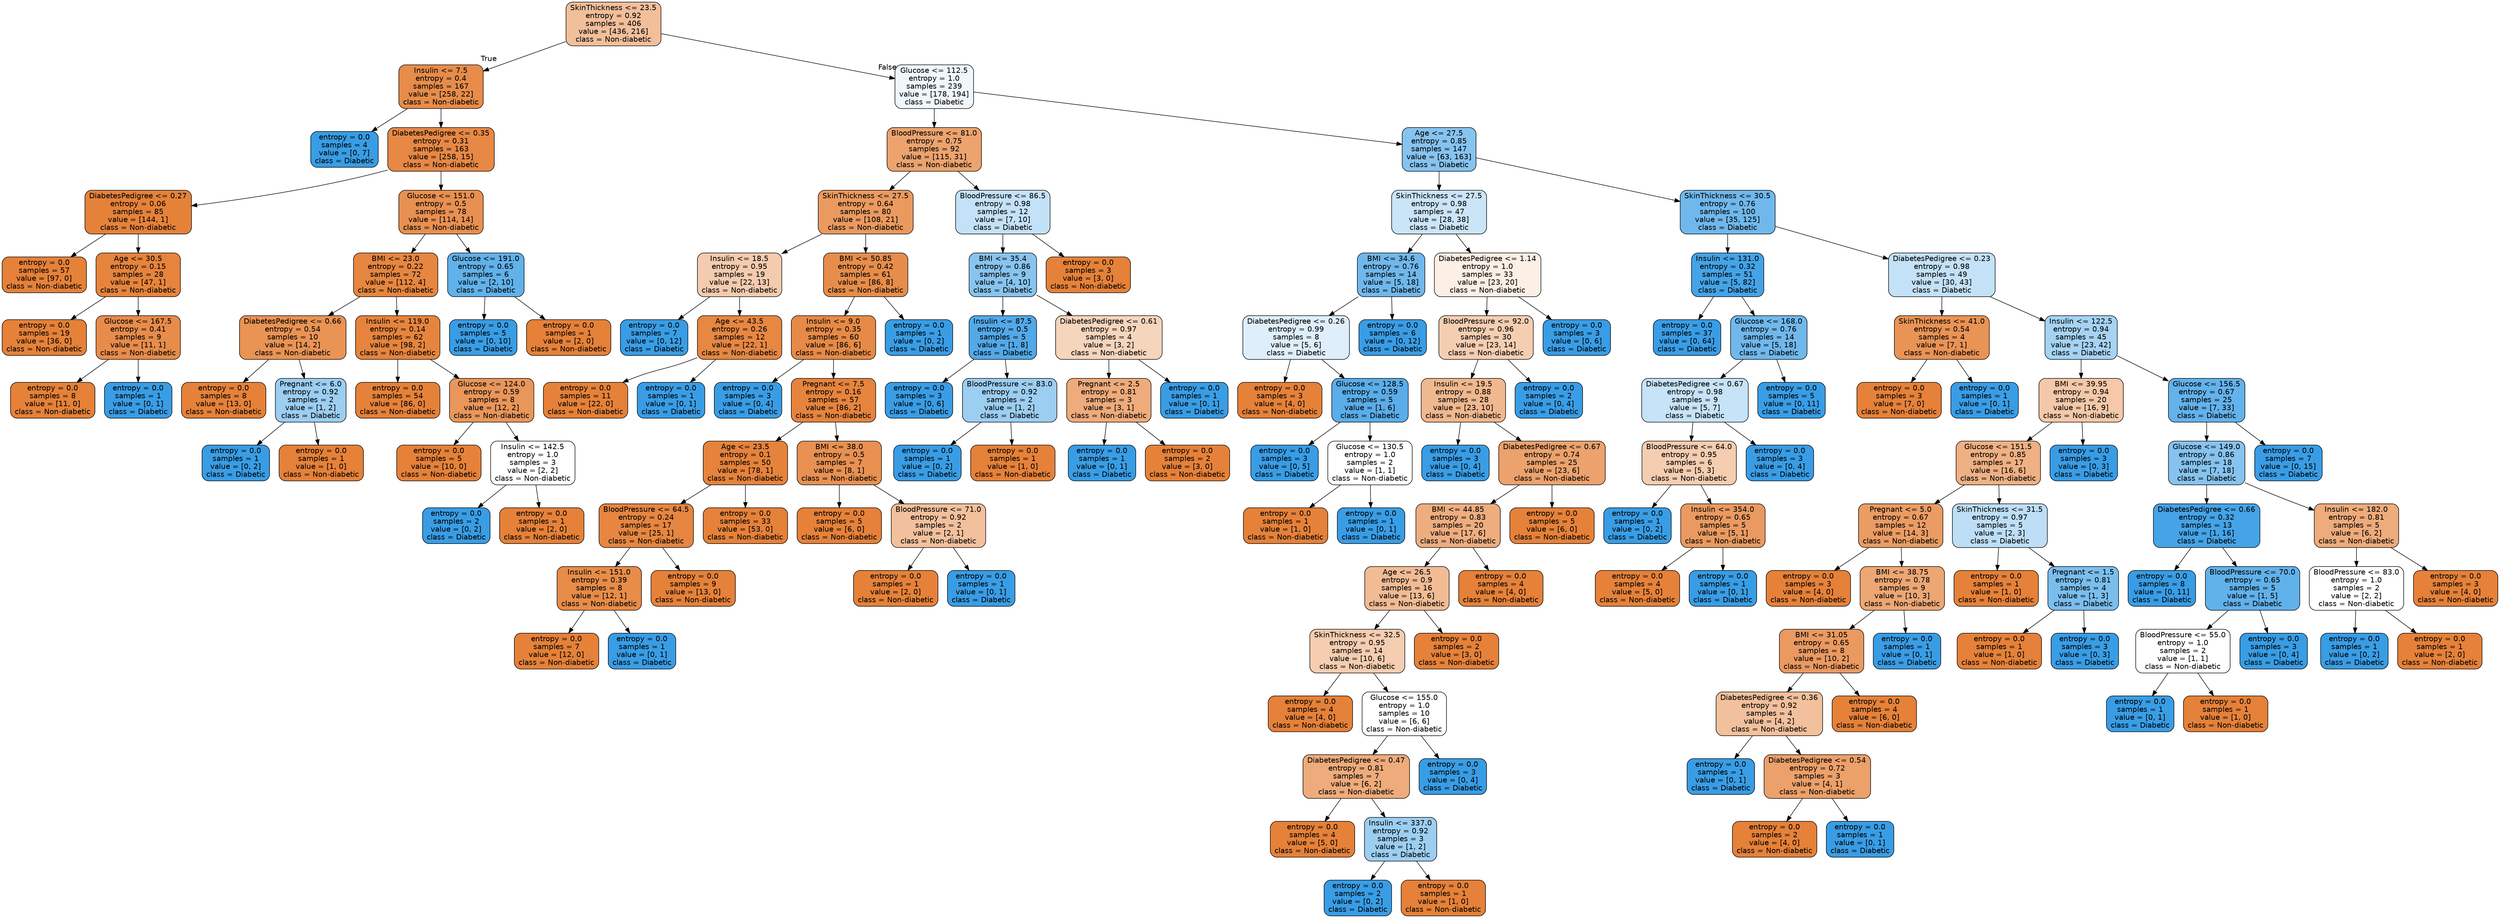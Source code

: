 digraph Tree {
node [shape=box, style="filled, rounded", color="black", fontname=helvetica] ;
edge [fontname=helvetica] ;
0 [label="SkinThickness <= 23.5\nentropy = 0.92\nsamples = 406\nvalue = [436, 216]\nclass = Non-diabetic", fillcolor="#f2bf9b"] ;
1 [label="Insulin <= 7.5\nentropy = 0.4\nsamples = 167\nvalue = [258, 22]\nclass = Non-diabetic", fillcolor="#e78c4a"] ;
0 -> 1 [labeldistance=2.5, labelangle=45, headlabel="True"] ;
2 [label="entropy = 0.0\nsamples = 4\nvalue = [0, 7]\nclass = Diabetic", fillcolor="#399de5"] ;
1 -> 2 ;
3 [label="DiabetesPedigree <= 0.35\nentropy = 0.31\nsamples = 163\nvalue = [258, 15]\nclass = Non-diabetic", fillcolor="#e78845"] ;
1 -> 3 ;
4 [label="DiabetesPedigree <= 0.27\nentropy = 0.06\nsamples = 85\nvalue = [144, 1]\nclass = Non-diabetic", fillcolor="#e5823a"] ;
3 -> 4 ;
5 [label="entropy = 0.0\nsamples = 57\nvalue = [97, 0]\nclass = Non-diabetic", fillcolor="#e58139"] ;
4 -> 5 ;
6 [label="Age <= 30.5\nentropy = 0.15\nsamples = 28\nvalue = [47, 1]\nclass = Non-diabetic", fillcolor="#e6843d"] ;
4 -> 6 ;
7 [label="entropy = 0.0\nsamples = 19\nvalue = [36, 0]\nclass = Non-diabetic", fillcolor="#e58139"] ;
6 -> 7 ;
8 [label="Glucose <= 167.5\nentropy = 0.41\nsamples = 9\nvalue = [11, 1]\nclass = Non-diabetic", fillcolor="#e78c4b"] ;
6 -> 8 ;
9 [label="entropy = 0.0\nsamples = 8\nvalue = [11, 0]\nclass = Non-diabetic", fillcolor="#e58139"] ;
8 -> 9 ;
10 [label="entropy = 0.0\nsamples = 1\nvalue = [0, 1]\nclass = Diabetic", fillcolor="#399de5"] ;
8 -> 10 ;
11 [label="Glucose <= 151.0\nentropy = 0.5\nsamples = 78\nvalue = [114, 14]\nclass = Non-diabetic", fillcolor="#e89051"] ;
3 -> 11 ;
12 [label="BMI <= 23.0\nentropy = 0.22\nsamples = 72\nvalue = [112, 4]\nclass = Non-diabetic", fillcolor="#e68640"] ;
11 -> 12 ;
13 [label="DiabetesPedigree <= 0.66\nentropy = 0.54\nsamples = 10\nvalue = [14, 2]\nclass = Non-diabetic", fillcolor="#e99355"] ;
12 -> 13 ;
14 [label="entropy = 0.0\nsamples = 8\nvalue = [13, 0]\nclass = Non-diabetic", fillcolor="#e58139"] ;
13 -> 14 ;
15 [label="Pregnant <= 6.0\nentropy = 0.92\nsamples = 2\nvalue = [1, 2]\nclass = Diabetic", fillcolor="#9ccef2"] ;
13 -> 15 ;
16 [label="entropy = 0.0\nsamples = 1\nvalue = [0, 2]\nclass = Diabetic", fillcolor="#399de5"] ;
15 -> 16 ;
17 [label="entropy = 0.0\nsamples = 1\nvalue = [1, 0]\nclass = Non-diabetic", fillcolor="#e58139"] ;
15 -> 17 ;
18 [label="Insulin <= 119.0\nentropy = 0.14\nsamples = 62\nvalue = [98, 2]\nclass = Non-diabetic", fillcolor="#e6843d"] ;
12 -> 18 ;
19 [label="entropy = 0.0\nsamples = 54\nvalue = [86, 0]\nclass = Non-diabetic", fillcolor="#e58139"] ;
18 -> 19 ;
20 [label="Glucose <= 124.0\nentropy = 0.59\nsamples = 8\nvalue = [12, 2]\nclass = Non-diabetic", fillcolor="#e9965a"] ;
18 -> 20 ;
21 [label="entropy = 0.0\nsamples = 5\nvalue = [10, 0]\nclass = Non-diabetic", fillcolor="#e58139"] ;
20 -> 21 ;
22 [label="Insulin <= 142.5\nentropy = 1.0\nsamples = 3\nvalue = [2, 2]\nclass = Non-diabetic", fillcolor="#ffffff"] ;
20 -> 22 ;
23 [label="entropy = 0.0\nsamples = 2\nvalue = [0, 2]\nclass = Diabetic", fillcolor="#399de5"] ;
22 -> 23 ;
24 [label="entropy = 0.0\nsamples = 1\nvalue = [2, 0]\nclass = Non-diabetic", fillcolor="#e58139"] ;
22 -> 24 ;
25 [label="Glucose <= 191.0\nentropy = 0.65\nsamples = 6\nvalue = [2, 10]\nclass = Diabetic", fillcolor="#61b1ea"] ;
11 -> 25 ;
26 [label="entropy = 0.0\nsamples = 5\nvalue = [0, 10]\nclass = Diabetic", fillcolor="#399de5"] ;
25 -> 26 ;
27 [label="entropy = 0.0\nsamples = 1\nvalue = [2, 0]\nclass = Non-diabetic", fillcolor="#e58139"] ;
25 -> 27 ;
28 [label="Glucose <= 112.5\nentropy = 1.0\nsamples = 239\nvalue = [178, 194]\nclass = Diabetic", fillcolor="#eff7fd"] ;
0 -> 28 [labeldistance=2.5, labelangle=-45, headlabel="False"] ;
29 [label="BloodPressure <= 81.0\nentropy = 0.75\nsamples = 92\nvalue = [115, 31]\nclass = Non-diabetic", fillcolor="#eca36e"] ;
28 -> 29 ;
30 [label="SkinThickness <= 27.5\nentropy = 0.64\nsamples = 80\nvalue = [108, 21]\nclass = Non-diabetic", fillcolor="#ea9a5f"] ;
29 -> 30 ;
31 [label="Insulin <= 18.5\nentropy = 0.95\nsamples = 19\nvalue = [22, 13]\nclass = Non-diabetic", fillcolor="#f4cbae"] ;
30 -> 31 ;
32 [label="entropy = 0.0\nsamples = 7\nvalue = [0, 12]\nclass = Diabetic", fillcolor="#399de5"] ;
31 -> 32 ;
33 [label="Age <= 43.5\nentropy = 0.26\nsamples = 12\nvalue = [22, 1]\nclass = Non-diabetic", fillcolor="#e68742"] ;
31 -> 33 ;
34 [label="entropy = 0.0\nsamples = 11\nvalue = [22, 0]\nclass = Non-diabetic", fillcolor="#e58139"] ;
33 -> 34 ;
35 [label="entropy = 0.0\nsamples = 1\nvalue = [0, 1]\nclass = Diabetic", fillcolor="#399de5"] ;
33 -> 35 ;
36 [label="BMI <= 50.85\nentropy = 0.42\nsamples = 61\nvalue = [86, 8]\nclass = Non-diabetic", fillcolor="#e78d4b"] ;
30 -> 36 ;
37 [label="Insulin <= 9.0\nentropy = 0.35\nsamples = 60\nvalue = [86, 6]\nclass = Non-diabetic", fillcolor="#e78a47"] ;
36 -> 37 ;
38 [label="entropy = 0.0\nsamples = 3\nvalue = [0, 4]\nclass = Diabetic", fillcolor="#399de5"] ;
37 -> 38 ;
39 [label="Pregnant <= 7.5\nentropy = 0.16\nsamples = 57\nvalue = [86, 2]\nclass = Non-diabetic", fillcolor="#e6843e"] ;
37 -> 39 ;
40 [label="Age <= 23.5\nentropy = 0.1\nsamples = 50\nvalue = [78, 1]\nclass = Non-diabetic", fillcolor="#e5833c"] ;
39 -> 40 ;
41 [label="BloodPressure <= 64.5\nentropy = 0.24\nsamples = 17\nvalue = [25, 1]\nclass = Non-diabetic", fillcolor="#e68641"] ;
40 -> 41 ;
42 [label="Insulin <= 151.0\nentropy = 0.39\nsamples = 8\nvalue = [12, 1]\nclass = Non-diabetic", fillcolor="#e78c49"] ;
41 -> 42 ;
43 [label="entropy = 0.0\nsamples = 7\nvalue = [12, 0]\nclass = Non-diabetic", fillcolor="#e58139"] ;
42 -> 43 ;
44 [label="entropy = 0.0\nsamples = 1\nvalue = [0, 1]\nclass = Diabetic", fillcolor="#399de5"] ;
42 -> 44 ;
45 [label="entropy = 0.0\nsamples = 9\nvalue = [13, 0]\nclass = Non-diabetic", fillcolor="#e58139"] ;
41 -> 45 ;
46 [label="entropy = 0.0\nsamples = 33\nvalue = [53, 0]\nclass = Non-diabetic", fillcolor="#e58139"] ;
40 -> 46 ;
47 [label="BMI <= 38.0\nentropy = 0.5\nsamples = 7\nvalue = [8, 1]\nclass = Non-diabetic", fillcolor="#e89152"] ;
39 -> 47 ;
48 [label="entropy = 0.0\nsamples = 5\nvalue = [6, 0]\nclass = Non-diabetic", fillcolor="#e58139"] ;
47 -> 48 ;
49 [label="BloodPressure <= 71.0\nentropy = 0.92\nsamples = 2\nvalue = [2, 1]\nclass = Non-diabetic", fillcolor="#f2c09c"] ;
47 -> 49 ;
50 [label="entropy = 0.0\nsamples = 1\nvalue = [2, 0]\nclass = Non-diabetic", fillcolor="#e58139"] ;
49 -> 50 ;
51 [label="entropy = 0.0\nsamples = 1\nvalue = [0, 1]\nclass = Diabetic", fillcolor="#399de5"] ;
49 -> 51 ;
52 [label="entropy = 0.0\nsamples = 1\nvalue = [0, 2]\nclass = Diabetic", fillcolor="#399de5"] ;
36 -> 52 ;
53 [label="BloodPressure <= 86.5\nentropy = 0.98\nsamples = 12\nvalue = [7, 10]\nclass = Diabetic", fillcolor="#c4e2f7"] ;
29 -> 53 ;
54 [label="BMI <= 35.4\nentropy = 0.86\nsamples = 9\nvalue = [4, 10]\nclass = Diabetic", fillcolor="#88c4ef"] ;
53 -> 54 ;
55 [label="Insulin <= 87.5\nentropy = 0.5\nsamples = 5\nvalue = [1, 8]\nclass = Diabetic", fillcolor="#52a9e8"] ;
54 -> 55 ;
56 [label="entropy = 0.0\nsamples = 3\nvalue = [0, 6]\nclass = Diabetic", fillcolor="#399de5"] ;
55 -> 56 ;
57 [label="BloodPressure <= 83.0\nentropy = 0.92\nsamples = 2\nvalue = [1, 2]\nclass = Diabetic", fillcolor="#9ccef2"] ;
55 -> 57 ;
58 [label="entropy = 0.0\nsamples = 1\nvalue = [0, 2]\nclass = Diabetic", fillcolor="#399de5"] ;
57 -> 58 ;
59 [label="entropy = 0.0\nsamples = 1\nvalue = [1, 0]\nclass = Non-diabetic", fillcolor="#e58139"] ;
57 -> 59 ;
60 [label="DiabetesPedigree <= 0.61\nentropy = 0.97\nsamples = 4\nvalue = [3, 2]\nclass = Non-diabetic", fillcolor="#f6d5bd"] ;
54 -> 60 ;
61 [label="Pregnant <= 2.5\nentropy = 0.81\nsamples = 3\nvalue = [3, 1]\nclass = Non-diabetic", fillcolor="#eeab7b"] ;
60 -> 61 ;
62 [label="entropy = 0.0\nsamples = 1\nvalue = [0, 1]\nclass = Diabetic", fillcolor="#399de5"] ;
61 -> 62 ;
63 [label="entropy = 0.0\nsamples = 2\nvalue = [3, 0]\nclass = Non-diabetic", fillcolor="#e58139"] ;
61 -> 63 ;
64 [label="entropy = 0.0\nsamples = 1\nvalue = [0, 1]\nclass = Diabetic", fillcolor="#399de5"] ;
60 -> 64 ;
65 [label="entropy = 0.0\nsamples = 3\nvalue = [3, 0]\nclass = Non-diabetic", fillcolor="#e58139"] ;
53 -> 65 ;
66 [label="Age <= 27.5\nentropy = 0.85\nsamples = 147\nvalue = [63, 163]\nclass = Diabetic", fillcolor="#86c3ef"] ;
28 -> 66 ;
67 [label="SkinThickness <= 27.5\nentropy = 0.98\nsamples = 47\nvalue = [28, 38]\nclass = Diabetic", fillcolor="#cbe5f8"] ;
66 -> 67 ;
68 [label="BMI <= 34.6\nentropy = 0.76\nsamples = 14\nvalue = [5, 18]\nclass = Diabetic", fillcolor="#70b8ec"] ;
67 -> 68 ;
69 [label="DiabetesPedigree <= 0.26\nentropy = 0.99\nsamples = 8\nvalue = [5, 6]\nclass = Diabetic", fillcolor="#deeffb"] ;
68 -> 69 ;
70 [label="entropy = 0.0\nsamples = 3\nvalue = [4, 0]\nclass = Non-diabetic", fillcolor="#e58139"] ;
69 -> 70 ;
71 [label="Glucose <= 128.5\nentropy = 0.59\nsamples = 5\nvalue = [1, 6]\nclass = Diabetic", fillcolor="#5aade9"] ;
69 -> 71 ;
72 [label="entropy = 0.0\nsamples = 3\nvalue = [0, 5]\nclass = Diabetic", fillcolor="#399de5"] ;
71 -> 72 ;
73 [label="Glucose <= 130.5\nentropy = 1.0\nsamples = 2\nvalue = [1, 1]\nclass = Non-diabetic", fillcolor="#ffffff"] ;
71 -> 73 ;
74 [label="entropy = 0.0\nsamples = 1\nvalue = [1, 0]\nclass = Non-diabetic", fillcolor="#e58139"] ;
73 -> 74 ;
75 [label="entropy = 0.0\nsamples = 1\nvalue = [0, 1]\nclass = Diabetic", fillcolor="#399de5"] ;
73 -> 75 ;
76 [label="entropy = 0.0\nsamples = 6\nvalue = [0, 12]\nclass = Diabetic", fillcolor="#399de5"] ;
68 -> 76 ;
77 [label="DiabetesPedigree <= 1.14\nentropy = 1.0\nsamples = 33\nvalue = [23, 20]\nclass = Non-diabetic", fillcolor="#fcefe5"] ;
67 -> 77 ;
78 [label="BloodPressure <= 92.0\nentropy = 0.96\nsamples = 30\nvalue = [23, 14]\nclass = Non-diabetic", fillcolor="#f5ceb2"] ;
77 -> 78 ;
79 [label="Insulin <= 19.5\nentropy = 0.88\nsamples = 28\nvalue = [23, 10]\nclass = Non-diabetic", fillcolor="#f0b88f"] ;
78 -> 79 ;
80 [label="entropy = 0.0\nsamples = 3\nvalue = [0, 4]\nclass = Diabetic", fillcolor="#399de5"] ;
79 -> 80 ;
81 [label="DiabetesPedigree <= 0.67\nentropy = 0.74\nsamples = 25\nvalue = [23, 6]\nclass = Non-diabetic", fillcolor="#eca26d"] ;
79 -> 81 ;
82 [label="BMI <= 44.85\nentropy = 0.83\nsamples = 20\nvalue = [17, 6]\nclass = Non-diabetic", fillcolor="#eead7f"] ;
81 -> 82 ;
83 [label="Age <= 26.5\nentropy = 0.9\nsamples = 16\nvalue = [13, 6]\nclass = Non-diabetic", fillcolor="#f1bb94"] ;
82 -> 83 ;
84 [label="SkinThickness <= 32.5\nentropy = 0.95\nsamples = 14\nvalue = [10, 6]\nclass = Non-diabetic", fillcolor="#f5cdb0"] ;
83 -> 84 ;
85 [label="entropy = 0.0\nsamples = 4\nvalue = [4, 0]\nclass = Non-diabetic", fillcolor="#e58139"] ;
84 -> 85 ;
86 [label="Glucose <= 155.0\nentropy = 1.0\nsamples = 10\nvalue = [6, 6]\nclass = Non-diabetic", fillcolor="#ffffff"] ;
84 -> 86 ;
87 [label="DiabetesPedigree <= 0.47\nentropy = 0.81\nsamples = 7\nvalue = [6, 2]\nclass = Non-diabetic", fillcolor="#eeab7b"] ;
86 -> 87 ;
88 [label="entropy = 0.0\nsamples = 4\nvalue = [5, 0]\nclass = Non-diabetic", fillcolor="#e58139"] ;
87 -> 88 ;
89 [label="Insulin <= 337.0\nentropy = 0.92\nsamples = 3\nvalue = [1, 2]\nclass = Diabetic", fillcolor="#9ccef2"] ;
87 -> 89 ;
90 [label="entropy = 0.0\nsamples = 2\nvalue = [0, 2]\nclass = Diabetic", fillcolor="#399de5"] ;
89 -> 90 ;
91 [label="entropy = 0.0\nsamples = 1\nvalue = [1, 0]\nclass = Non-diabetic", fillcolor="#e58139"] ;
89 -> 91 ;
92 [label="entropy = 0.0\nsamples = 3\nvalue = [0, 4]\nclass = Diabetic", fillcolor="#399de5"] ;
86 -> 92 ;
93 [label="entropy = 0.0\nsamples = 2\nvalue = [3, 0]\nclass = Non-diabetic", fillcolor="#e58139"] ;
83 -> 93 ;
94 [label="entropy = 0.0\nsamples = 4\nvalue = [4, 0]\nclass = Non-diabetic", fillcolor="#e58139"] ;
82 -> 94 ;
95 [label="entropy = 0.0\nsamples = 5\nvalue = [6, 0]\nclass = Non-diabetic", fillcolor="#e58139"] ;
81 -> 95 ;
96 [label="entropy = 0.0\nsamples = 2\nvalue = [0, 4]\nclass = Diabetic", fillcolor="#399de5"] ;
78 -> 96 ;
97 [label="entropy = 0.0\nsamples = 3\nvalue = [0, 6]\nclass = Diabetic", fillcolor="#399de5"] ;
77 -> 97 ;
98 [label="SkinThickness <= 30.5\nentropy = 0.76\nsamples = 100\nvalue = [35, 125]\nclass = Diabetic", fillcolor="#70b8ec"] ;
66 -> 98 ;
99 [label="Insulin <= 131.0\nentropy = 0.32\nsamples = 51\nvalue = [5, 82]\nclass = Diabetic", fillcolor="#45a3e7"] ;
98 -> 99 ;
100 [label="entropy = 0.0\nsamples = 37\nvalue = [0, 64]\nclass = Diabetic", fillcolor="#399de5"] ;
99 -> 100 ;
101 [label="Glucose <= 168.0\nentropy = 0.76\nsamples = 14\nvalue = [5, 18]\nclass = Diabetic", fillcolor="#70b8ec"] ;
99 -> 101 ;
102 [label="DiabetesPedigree <= 0.67\nentropy = 0.98\nsamples = 9\nvalue = [5, 7]\nclass = Diabetic", fillcolor="#c6e3f8"] ;
101 -> 102 ;
103 [label="BloodPressure <= 64.0\nentropy = 0.95\nsamples = 6\nvalue = [5, 3]\nclass = Non-diabetic", fillcolor="#f5cdb0"] ;
102 -> 103 ;
104 [label="entropy = 0.0\nsamples = 1\nvalue = [0, 2]\nclass = Diabetic", fillcolor="#399de5"] ;
103 -> 104 ;
105 [label="Insulin <= 354.0\nentropy = 0.65\nsamples = 5\nvalue = [5, 1]\nclass = Non-diabetic", fillcolor="#ea9a61"] ;
103 -> 105 ;
106 [label="entropy = 0.0\nsamples = 4\nvalue = [5, 0]\nclass = Non-diabetic", fillcolor="#e58139"] ;
105 -> 106 ;
107 [label="entropy = 0.0\nsamples = 1\nvalue = [0, 1]\nclass = Diabetic", fillcolor="#399de5"] ;
105 -> 107 ;
108 [label="entropy = 0.0\nsamples = 3\nvalue = [0, 4]\nclass = Diabetic", fillcolor="#399de5"] ;
102 -> 108 ;
109 [label="entropy = 0.0\nsamples = 5\nvalue = [0, 11]\nclass = Diabetic", fillcolor="#399de5"] ;
101 -> 109 ;
110 [label="DiabetesPedigree <= 0.23\nentropy = 0.98\nsamples = 49\nvalue = [30, 43]\nclass = Diabetic", fillcolor="#c3e1f7"] ;
98 -> 110 ;
111 [label="SkinThickness <= 41.0\nentropy = 0.54\nsamples = 4\nvalue = [7, 1]\nclass = Non-diabetic", fillcolor="#e99355"] ;
110 -> 111 ;
112 [label="entropy = 0.0\nsamples = 3\nvalue = [7, 0]\nclass = Non-diabetic", fillcolor="#e58139"] ;
111 -> 112 ;
113 [label="entropy = 0.0\nsamples = 1\nvalue = [0, 1]\nclass = Diabetic", fillcolor="#399de5"] ;
111 -> 113 ;
114 [label="Insulin <= 122.5\nentropy = 0.94\nsamples = 45\nvalue = [23, 42]\nclass = Diabetic", fillcolor="#a5d3f3"] ;
110 -> 114 ;
115 [label="BMI <= 39.95\nentropy = 0.94\nsamples = 20\nvalue = [16, 9]\nclass = Non-diabetic", fillcolor="#f4c8a8"] ;
114 -> 115 ;
116 [label="Glucose <= 151.5\nentropy = 0.85\nsamples = 17\nvalue = [16, 6]\nclass = Non-diabetic", fillcolor="#efb083"] ;
115 -> 116 ;
117 [label="Pregnant <= 5.0\nentropy = 0.67\nsamples = 12\nvalue = [14, 3]\nclass = Non-diabetic", fillcolor="#eb9c63"] ;
116 -> 117 ;
118 [label="entropy = 0.0\nsamples = 3\nvalue = [4, 0]\nclass = Non-diabetic", fillcolor="#e58139"] ;
117 -> 118 ;
119 [label="BMI <= 38.75\nentropy = 0.78\nsamples = 9\nvalue = [10, 3]\nclass = Non-diabetic", fillcolor="#eda774"] ;
117 -> 119 ;
120 [label="BMI <= 31.05\nentropy = 0.65\nsamples = 8\nvalue = [10, 2]\nclass = Non-diabetic", fillcolor="#ea9a61"] ;
119 -> 120 ;
121 [label="DiabetesPedigree <= 0.36\nentropy = 0.92\nsamples = 4\nvalue = [4, 2]\nclass = Non-diabetic", fillcolor="#f2c09c"] ;
120 -> 121 ;
122 [label="entropy = 0.0\nsamples = 1\nvalue = [0, 1]\nclass = Diabetic", fillcolor="#399de5"] ;
121 -> 122 ;
123 [label="DiabetesPedigree <= 0.54\nentropy = 0.72\nsamples = 3\nvalue = [4, 1]\nclass = Non-diabetic", fillcolor="#eca06a"] ;
121 -> 123 ;
124 [label="entropy = 0.0\nsamples = 2\nvalue = [4, 0]\nclass = Non-diabetic", fillcolor="#e58139"] ;
123 -> 124 ;
125 [label="entropy = 0.0\nsamples = 1\nvalue = [0, 1]\nclass = Diabetic", fillcolor="#399de5"] ;
123 -> 125 ;
126 [label="entropy = 0.0\nsamples = 4\nvalue = [6, 0]\nclass = Non-diabetic", fillcolor="#e58139"] ;
120 -> 126 ;
127 [label="entropy = 0.0\nsamples = 1\nvalue = [0, 1]\nclass = Diabetic", fillcolor="#399de5"] ;
119 -> 127 ;
128 [label="SkinThickness <= 31.5\nentropy = 0.97\nsamples = 5\nvalue = [2, 3]\nclass = Diabetic", fillcolor="#bddef6"] ;
116 -> 128 ;
129 [label="entropy = 0.0\nsamples = 1\nvalue = [1, 0]\nclass = Non-diabetic", fillcolor="#e58139"] ;
128 -> 129 ;
130 [label="Pregnant <= 1.5\nentropy = 0.81\nsamples = 4\nvalue = [1, 3]\nclass = Diabetic", fillcolor="#7bbeee"] ;
128 -> 130 ;
131 [label="entropy = 0.0\nsamples = 1\nvalue = [1, 0]\nclass = Non-diabetic", fillcolor="#e58139"] ;
130 -> 131 ;
132 [label="entropy = 0.0\nsamples = 3\nvalue = [0, 3]\nclass = Diabetic", fillcolor="#399de5"] ;
130 -> 132 ;
133 [label="entropy = 0.0\nsamples = 3\nvalue = [0, 3]\nclass = Diabetic", fillcolor="#399de5"] ;
115 -> 133 ;
134 [label="Glucose <= 156.5\nentropy = 0.67\nsamples = 25\nvalue = [7, 33]\nclass = Diabetic", fillcolor="#63b2eb"] ;
114 -> 134 ;
135 [label="Glucose <= 149.0\nentropy = 0.86\nsamples = 18\nvalue = [7, 18]\nclass = Diabetic", fillcolor="#86c3ef"] ;
134 -> 135 ;
136 [label="DiabetesPedigree <= 0.66\nentropy = 0.32\nsamples = 13\nvalue = [1, 16]\nclass = Diabetic", fillcolor="#45a3e7"] ;
135 -> 136 ;
137 [label="entropy = 0.0\nsamples = 8\nvalue = [0, 11]\nclass = Diabetic", fillcolor="#399de5"] ;
136 -> 137 ;
138 [label="BloodPressure <= 70.0\nentropy = 0.65\nsamples = 5\nvalue = [1, 5]\nclass = Diabetic", fillcolor="#61b1ea"] ;
136 -> 138 ;
139 [label="BloodPressure <= 55.0\nentropy = 1.0\nsamples = 2\nvalue = [1, 1]\nclass = Non-diabetic", fillcolor="#ffffff"] ;
138 -> 139 ;
140 [label="entropy = 0.0\nsamples = 1\nvalue = [0, 1]\nclass = Diabetic", fillcolor="#399de5"] ;
139 -> 140 ;
141 [label="entropy = 0.0\nsamples = 1\nvalue = [1, 0]\nclass = Non-diabetic", fillcolor="#e58139"] ;
139 -> 141 ;
142 [label="entropy = 0.0\nsamples = 3\nvalue = [0, 4]\nclass = Diabetic", fillcolor="#399de5"] ;
138 -> 142 ;
143 [label="Insulin <= 182.0\nentropy = 0.81\nsamples = 5\nvalue = [6, 2]\nclass = Non-diabetic", fillcolor="#eeab7b"] ;
135 -> 143 ;
144 [label="BloodPressure <= 83.0\nentropy = 1.0\nsamples = 2\nvalue = [2, 2]\nclass = Non-diabetic", fillcolor="#ffffff"] ;
143 -> 144 ;
145 [label="entropy = 0.0\nsamples = 1\nvalue = [0, 2]\nclass = Diabetic", fillcolor="#399de5"] ;
144 -> 145 ;
146 [label="entropy = 0.0\nsamples = 1\nvalue = [2, 0]\nclass = Non-diabetic", fillcolor="#e58139"] ;
144 -> 146 ;
147 [label="entropy = 0.0\nsamples = 3\nvalue = [4, 0]\nclass = Non-diabetic", fillcolor="#e58139"] ;
143 -> 147 ;
148 [label="entropy = 0.0\nsamples = 7\nvalue = [0, 15]\nclass = Diabetic", fillcolor="#399de5"] ;
134 -> 148 ;
}